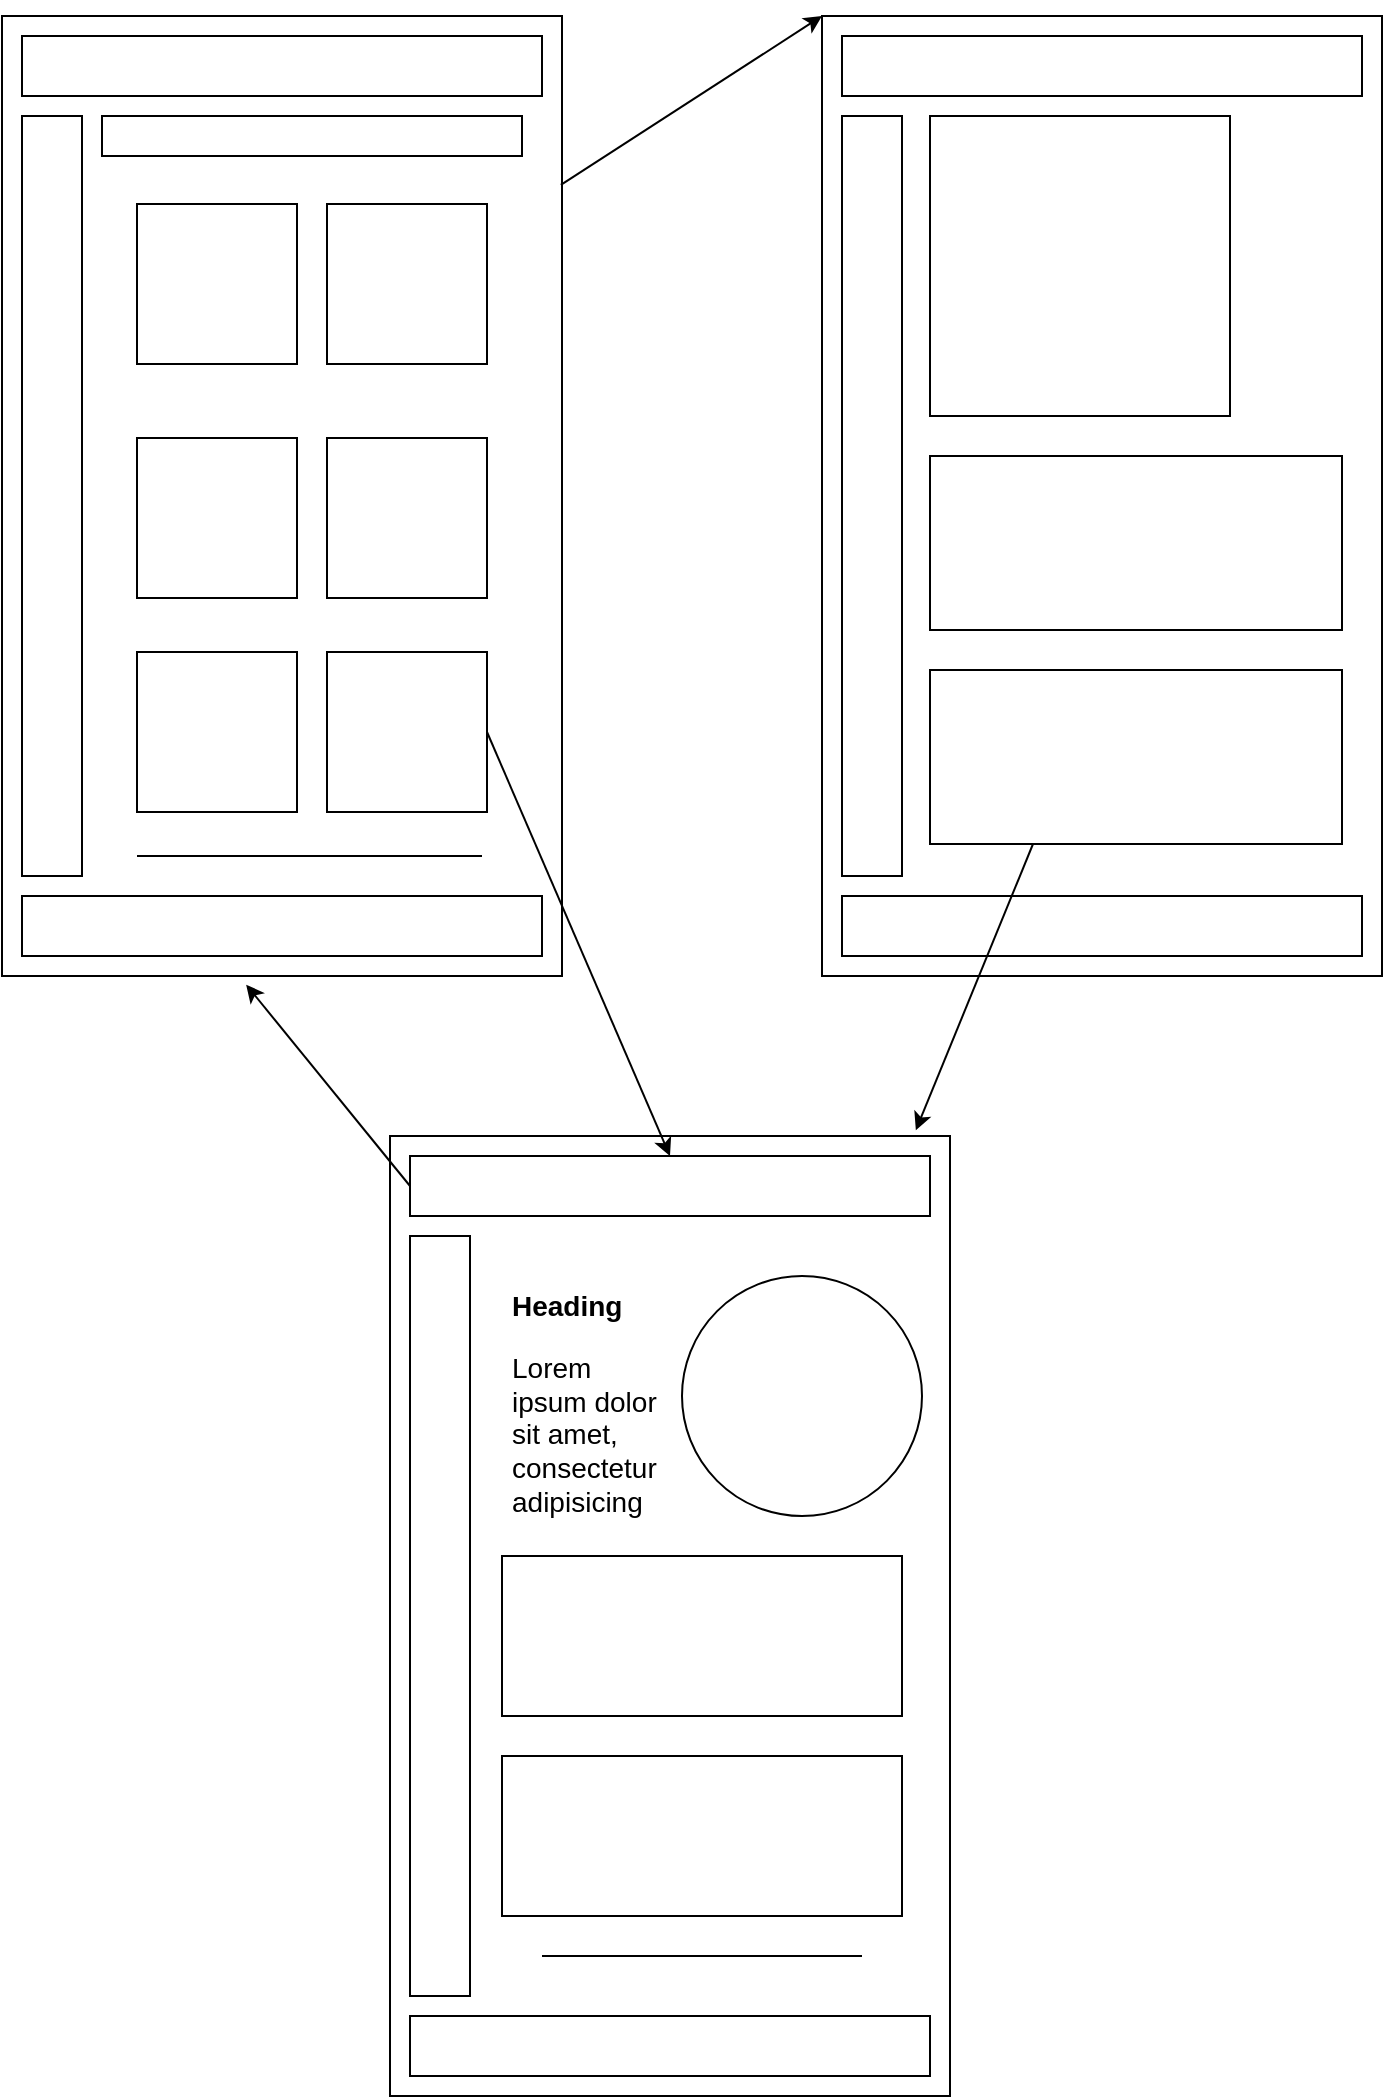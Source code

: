 <mxfile version="24.4.14" type="github">
  <diagram id="piDafpqhtRUU5qUU-vj8" name="Page-1">
    <mxGraphModel dx="1128" dy="1318" grid="1" gridSize="10" guides="1" tooltips="1" connect="1" arrows="1" fold="1" page="1" pageScale="1" pageWidth="827" pageHeight="1169" math="0" shadow="0">
      <root>
        <mxCell id="0" />
        <mxCell id="1" parent="0" />
        <mxCell id="InpRvtbNJts5H6NB_eB7-1" value="" style="rounded=0;whiteSpace=wrap;html=1;" vertex="1" parent="1">
          <mxGeometry x="80" y="80" width="280" height="480" as="geometry" />
        </mxCell>
        <mxCell id="InpRvtbNJts5H6NB_eB7-2" value="" style="rounded=0;whiteSpace=wrap;html=1;" vertex="1" parent="1">
          <mxGeometry x="490" y="80" width="280" height="480" as="geometry" />
        </mxCell>
        <mxCell id="InpRvtbNJts5H6NB_eB7-3" value="" style="rounded=0;whiteSpace=wrap;html=1;" vertex="1" parent="1">
          <mxGeometry x="274" y="640" width="280" height="480" as="geometry" />
        </mxCell>
        <mxCell id="InpRvtbNJts5H6NB_eB7-6" value="" style="rounded=0;whiteSpace=wrap;html=1;" vertex="1" parent="1">
          <mxGeometry x="90" y="90" width="260" height="30" as="geometry" />
        </mxCell>
        <mxCell id="InpRvtbNJts5H6NB_eB7-7" value="" style="rounded=0;whiteSpace=wrap;html=1;" vertex="1" parent="1">
          <mxGeometry x="500" y="90" width="260" height="30" as="geometry" />
        </mxCell>
        <mxCell id="InpRvtbNJts5H6NB_eB7-8" value="" style="rounded=0;whiteSpace=wrap;html=1;" vertex="1" parent="1">
          <mxGeometry x="284" y="650" width="260" height="30" as="geometry" />
        </mxCell>
        <mxCell id="InpRvtbNJts5H6NB_eB7-9" value="" style="rounded=0;whiteSpace=wrap;html=1;" vertex="1" parent="1">
          <mxGeometry x="90" y="130" width="30" height="380" as="geometry" />
        </mxCell>
        <mxCell id="InpRvtbNJts5H6NB_eB7-10" value="" style="rounded=0;whiteSpace=wrap;html=1;" vertex="1" parent="1">
          <mxGeometry x="90" y="520" width="260" height="30" as="geometry" />
        </mxCell>
        <mxCell id="InpRvtbNJts5H6NB_eB7-11" value="" style="rounded=0;whiteSpace=wrap;html=1;" vertex="1" parent="1">
          <mxGeometry x="500" y="520" width="260" height="30" as="geometry" />
        </mxCell>
        <mxCell id="InpRvtbNJts5H6NB_eB7-12" value="" style="rounded=0;whiteSpace=wrap;html=1;" vertex="1" parent="1">
          <mxGeometry x="284" y="1080" width="260" height="30" as="geometry" />
        </mxCell>
        <mxCell id="InpRvtbNJts5H6NB_eB7-13" value="" style="rounded=0;whiteSpace=wrap;html=1;" vertex="1" parent="1">
          <mxGeometry x="284" y="690" width="30" height="380" as="geometry" />
        </mxCell>
        <mxCell id="InpRvtbNJts5H6NB_eB7-14" value="" style="rounded=0;whiteSpace=wrap;html=1;" vertex="1" parent="1">
          <mxGeometry x="500" y="130" width="30" height="380" as="geometry" />
        </mxCell>
        <mxCell id="InpRvtbNJts5H6NB_eB7-15" value="" style="whiteSpace=wrap;html=1;aspect=fixed;" vertex="1" parent="1">
          <mxGeometry x="147.5" y="174" width="80" height="80" as="geometry" />
        </mxCell>
        <mxCell id="InpRvtbNJts5H6NB_eB7-17" value="" style="whiteSpace=wrap;html=1;aspect=fixed;" vertex="1" parent="1">
          <mxGeometry x="147.5" y="291" width="80" height="80" as="geometry" />
        </mxCell>
        <mxCell id="InpRvtbNJts5H6NB_eB7-18" value="" style="whiteSpace=wrap;html=1;aspect=fixed;" vertex="1" parent="1">
          <mxGeometry x="147.5" y="398" width="80" height="80" as="geometry" />
        </mxCell>
        <mxCell id="InpRvtbNJts5H6NB_eB7-19" value="" style="whiteSpace=wrap;html=1;aspect=fixed;" vertex="1" parent="1">
          <mxGeometry x="242.5" y="174" width="80" height="80" as="geometry" />
        </mxCell>
        <mxCell id="InpRvtbNJts5H6NB_eB7-20" value="" style="whiteSpace=wrap;html=1;aspect=fixed;" vertex="1" parent="1">
          <mxGeometry x="242.5" y="291" width="80" height="80" as="geometry" />
        </mxCell>
        <mxCell id="InpRvtbNJts5H6NB_eB7-21" value="" style="whiteSpace=wrap;html=1;aspect=fixed;" vertex="1" parent="1">
          <mxGeometry x="242.5" y="398" width="80" height="80" as="geometry" />
        </mxCell>
        <mxCell id="InpRvtbNJts5H6NB_eB7-22" value="" style="rounded=0;whiteSpace=wrap;html=1;" vertex="1" parent="1">
          <mxGeometry x="130" y="130" width="210" height="20" as="geometry" />
        </mxCell>
        <mxCell id="InpRvtbNJts5H6NB_eB7-26" value="" style="whiteSpace=wrap;html=1;aspect=fixed;" vertex="1" parent="1">
          <mxGeometry x="544" y="130" width="150" height="150" as="geometry" />
        </mxCell>
        <mxCell id="InpRvtbNJts5H6NB_eB7-28" value="" style="rounded=0;whiteSpace=wrap;html=1;fontStyle=1" vertex="1" parent="1">
          <mxGeometry x="544" y="300" width="206" height="87" as="geometry" />
        </mxCell>
        <mxCell id="InpRvtbNJts5H6NB_eB7-29" value="" style="rounded=0;whiteSpace=wrap;html=1;" vertex="1" parent="1">
          <mxGeometry x="544" y="407" width="206" height="87" as="geometry" />
        </mxCell>
        <mxCell id="InpRvtbNJts5H6NB_eB7-30" value="" style="endArrow=none;html=1;rounded=0;" edge="1" parent="1">
          <mxGeometry width="50" height="50" relative="1" as="geometry">
            <mxPoint x="147.5" y="500" as="sourcePoint" />
            <mxPoint x="320" y="500" as="targetPoint" />
          </mxGeometry>
        </mxCell>
        <mxCell id="InpRvtbNJts5H6NB_eB7-31" value="" style="ellipse;whiteSpace=wrap;html=1;aspect=fixed;" vertex="1" parent="1">
          <mxGeometry x="420" y="710" width="120" height="120" as="geometry" />
        </mxCell>
        <mxCell id="InpRvtbNJts5H6NB_eB7-32" value="" style="rounded=0;whiteSpace=wrap;html=1;" vertex="1" parent="1">
          <mxGeometry x="330" y="850" width="200" height="80" as="geometry" />
        </mxCell>
        <mxCell id="InpRvtbNJts5H6NB_eB7-33" value="" style="rounded=0;whiteSpace=wrap;html=1;" vertex="1" parent="1">
          <mxGeometry x="330" y="950" width="200" height="80" as="geometry" />
        </mxCell>
        <mxCell id="InpRvtbNJts5H6NB_eB7-34" value="" style="endArrow=none;html=1;rounded=0;" edge="1" parent="1">
          <mxGeometry width="50" height="50" relative="1" as="geometry">
            <mxPoint x="510" y="1050" as="sourcePoint" />
            <mxPoint x="350" y="1050" as="targetPoint" />
          </mxGeometry>
        </mxCell>
        <mxCell id="InpRvtbNJts5H6NB_eB7-35" value="&lt;h1 style=&quot;margin-top: 0px; font-size: 14px;&quot;&gt;Heading&lt;/h1&gt;&lt;p style=&quot;font-size: 14px;&quot;&gt;Lorem ipsum dolor sit amet, consectetur adipisicing elit, sed do eiusmod tempor incididunt ut labore et dolore magna aliqua.&lt;/p&gt;" style="text;html=1;whiteSpace=wrap;overflow=hidden;rounded=0;fontSize=14;" vertex="1" parent="1">
          <mxGeometry x="332.5" y="710" width="77.5" height="120" as="geometry" />
        </mxCell>
        <mxCell id="InpRvtbNJts5H6NB_eB7-36" value="" style="endArrow=classic;html=1;rounded=0;exitX=1;exitY=0.5;exitDx=0;exitDy=0;entryX=0.5;entryY=0;entryDx=0;entryDy=0;" edge="1" parent="1" source="InpRvtbNJts5H6NB_eB7-21" target="InpRvtbNJts5H6NB_eB7-8">
          <mxGeometry width="50" height="50" relative="1" as="geometry">
            <mxPoint x="340" y="470" as="sourcePoint" />
            <mxPoint x="390" y="420" as="targetPoint" />
          </mxGeometry>
        </mxCell>
        <mxCell id="InpRvtbNJts5H6NB_eB7-37" value="" style="endArrow=classic;html=1;rounded=0;entryX=0.436;entryY=1.009;entryDx=0;entryDy=0;entryPerimeter=0;exitX=0;exitY=0.5;exitDx=0;exitDy=0;" edge="1" parent="1" source="InpRvtbNJts5H6NB_eB7-8" target="InpRvtbNJts5H6NB_eB7-1">
          <mxGeometry width="50" height="50" relative="1" as="geometry">
            <mxPoint x="340" y="470" as="sourcePoint" />
            <mxPoint x="390" y="420" as="targetPoint" />
          </mxGeometry>
        </mxCell>
        <mxCell id="InpRvtbNJts5H6NB_eB7-38" value="" style="endArrow=classic;html=1;rounded=0;exitX=0.25;exitY=1;exitDx=0;exitDy=0;entryX=0.939;entryY=-0.006;entryDx=0;entryDy=0;entryPerimeter=0;" edge="1" parent="1" source="InpRvtbNJts5H6NB_eB7-29" target="InpRvtbNJts5H6NB_eB7-3">
          <mxGeometry width="50" height="50" relative="1" as="geometry">
            <mxPoint x="340" y="470" as="sourcePoint" />
            <mxPoint x="690" y="680" as="targetPoint" />
          </mxGeometry>
        </mxCell>
        <mxCell id="InpRvtbNJts5H6NB_eB7-39" value="" style="endArrow=classic;html=1;rounded=0;exitX=0.998;exitY=0.176;exitDx=0;exitDy=0;entryX=0;entryY=0;entryDx=0;entryDy=0;exitPerimeter=0;" edge="1" parent="1" source="InpRvtbNJts5H6NB_eB7-1" target="InpRvtbNJts5H6NB_eB7-2">
          <mxGeometry width="50" height="50" relative="1" as="geometry">
            <mxPoint x="340" y="470" as="sourcePoint" />
            <mxPoint x="390" y="420" as="targetPoint" />
          </mxGeometry>
        </mxCell>
      </root>
    </mxGraphModel>
  </diagram>
</mxfile>
